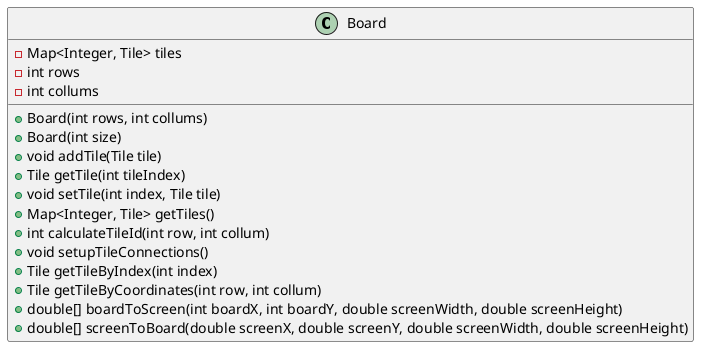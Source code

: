 @startuml
class Board {
    - Map<Integer, Tile> tiles
    - int rows
    - int collums
    + Board(int rows, int collums)
    + Board(int size)
    + void addTile(Tile tile)
    + Tile getTile(int tileIndex)
    + void setTile(int index, Tile tile)
    + Map<Integer, Tile> getTiles()
    + int calculateTileId(int row, int collum)
    + void setupTileConnections()
    + Tile getTileByIndex(int index)
    + Tile getTileByCoordinates(int row, int collum)
    + double[] boardToScreen(int boardX, int boardY, double screenWidth, double screenHeight)
    + double[] screenToBoard(double screenX, double screenY, double screenWidth, double screenHeight)
}
@enduml